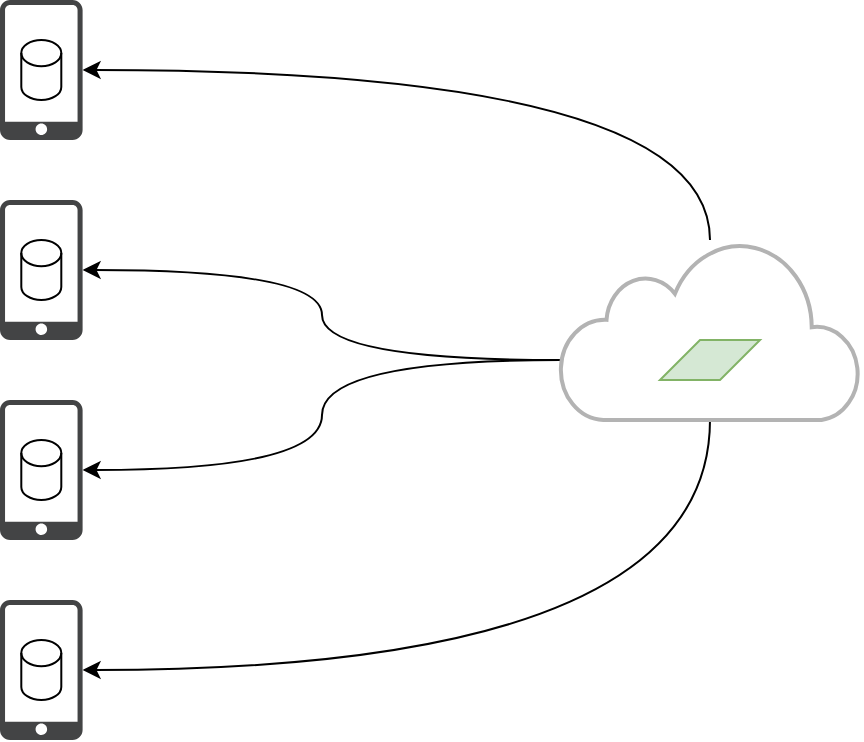 <mxfile version="24.8.3">
  <diagram name="Page-1" id="THVUXLUAPRuHUd8sM5LI">
    <mxGraphModel dx="841" dy="1131" grid="1" gridSize="10" guides="1" tooltips="1" connect="1" arrows="1" fold="1" page="1" pageScale="1" pageWidth="827" pageHeight="1169" math="0" shadow="0">
      <root>
        <mxCell id="0" />
        <mxCell id="1" parent="0" />
        <mxCell id="9wepOmyHBJnFKQ0IWQCW-67" style="edgeStyle=orthogonalEdgeStyle;shape=connector;curved=1;rounded=0;orthogonalLoop=1;jettySize=auto;html=1;strokeColor=default;align=center;verticalAlign=middle;fontFamily=Helvetica;fontSize=11;fontColor=default;labelBackgroundColor=default;endArrow=classic;shadow=0;flowAnimation=0;" edge="1" parent="1" source="9wepOmyHBJnFKQ0IWQCW-47" target="9wepOmyHBJnFKQ0IWQCW-66">
          <mxGeometry relative="1" as="geometry">
            <mxPoint x="190" y="100" as="targetPoint" />
            <Array as="points">
              <mxPoint x="435" y="55" />
            </Array>
          </mxGeometry>
        </mxCell>
        <mxCell id="9wepOmyHBJnFKQ0IWQCW-68" style="edgeStyle=orthogonalEdgeStyle;shape=connector;curved=1;rounded=0;orthogonalLoop=1;jettySize=auto;html=1;strokeColor=default;align=center;verticalAlign=middle;fontFamily=Helvetica;fontSize=11;fontColor=default;labelBackgroundColor=default;endArrow=classic;" edge="1" parent="1" source="9wepOmyHBJnFKQ0IWQCW-47" target="9wepOmyHBJnFKQ0IWQCW-51">
          <mxGeometry relative="1" as="geometry">
            <Array as="points">
              <mxPoint x="435" y="355" />
            </Array>
          </mxGeometry>
        </mxCell>
        <mxCell id="9wepOmyHBJnFKQ0IWQCW-69" style="edgeStyle=orthogonalEdgeStyle;shape=connector;curved=1;rounded=0;orthogonalLoop=1;jettySize=auto;html=1;strokeColor=default;align=center;verticalAlign=middle;fontFamily=Helvetica;fontSize=11;fontColor=default;labelBackgroundColor=default;endArrow=classic;" edge="1" parent="1" source="9wepOmyHBJnFKQ0IWQCW-47" target="9wepOmyHBJnFKQ0IWQCW-64">
          <mxGeometry relative="1" as="geometry">
            <Array as="points">
              <mxPoint x="241" y="200" />
              <mxPoint x="241" y="255" />
            </Array>
          </mxGeometry>
        </mxCell>
        <mxCell id="9wepOmyHBJnFKQ0IWQCW-70" style="edgeStyle=orthogonalEdgeStyle;shape=connector;curved=1;rounded=0;orthogonalLoop=1;jettySize=auto;html=1;strokeColor=default;align=center;verticalAlign=middle;fontFamily=Helvetica;fontSize=11;fontColor=default;labelBackgroundColor=default;endArrow=classic;" edge="1" parent="1" source="9wepOmyHBJnFKQ0IWQCW-47" target="9wepOmyHBJnFKQ0IWQCW-65">
          <mxGeometry relative="1" as="geometry">
            <Array as="points">
              <mxPoint x="241" y="200" />
              <mxPoint x="241" y="155" />
            </Array>
          </mxGeometry>
        </mxCell>
        <mxCell id="9wepOmyHBJnFKQ0IWQCW-47" value="" style="html=1;verticalLabelPosition=bottom;align=center;labelBackgroundColor=#ffffff;verticalAlign=top;strokeWidth=2;strokeColor=#B3B3B3;shadow=0;dashed=0;shape=mxgraph.ios7.icons.cloud;rounded=1;" vertex="1" parent="1">
          <mxGeometry x="360" y="140" width="150" height="90" as="geometry" />
        </mxCell>
        <mxCell id="9wepOmyHBJnFKQ0IWQCW-51" value="" style="pointerEvents=1;shadow=0;dashed=0;html=1;strokeColor=none;fillColor=#434445;aspect=fixed;labelPosition=center;verticalLabelPosition=bottom;verticalAlign=top;align=center;outlineConnect=0;shape=mxgraph.vvd.phone;rounded=1;" vertex="1" parent="1">
          <mxGeometry x="80" y="320" width="41.3" height="70" as="geometry" />
        </mxCell>
        <mxCell id="9wepOmyHBJnFKQ0IWQCW-63" value="" style="shape=parallelogram;perimeter=parallelogramPerimeter;whiteSpace=wrap;html=1;fixedSize=1;fontFamily=Helvetica;fontSize=11;labelBackgroundColor=default;fillColor=#d5e8d4;strokeColor=#82b366;" vertex="1" parent="1">
          <mxGeometry x="410" y="190" width="50" height="20" as="geometry" />
        </mxCell>
        <mxCell id="9wepOmyHBJnFKQ0IWQCW-64" value="" style="pointerEvents=1;shadow=0;dashed=0;html=1;strokeColor=none;fillColor=#434445;aspect=fixed;labelPosition=center;verticalLabelPosition=bottom;verticalAlign=top;align=center;outlineConnect=0;shape=mxgraph.vvd.phone;rounded=1;" vertex="1" parent="1">
          <mxGeometry x="80" y="220" width="41.3" height="70" as="geometry" />
        </mxCell>
        <mxCell id="9wepOmyHBJnFKQ0IWQCW-65" value="" style="pointerEvents=1;shadow=0;dashed=0;html=1;strokeColor=none;fillColor=#434445;aspect=fixed;labelPosition=center;verticalLabelPosition=bottom;verticalAlign=top;align=center;outlineConnect=0;shape=mxgraph.vvd.phone;rounded=1;" vertex="1" parent="1">
          <mxGeometry x="80" y="120" width="41.3" height="70" as="geometry" />
        </mxCell>
        <mxCell id="9wepOmyHBJnFKQ0IWQCW-66" value="" style="pointerEvents=1;shadow=0;dashed=0;html=1;strokeColor=none;fillColor=#434445;aspect=fixed;labelPosition=center;verticalLabelPosition=bottom;verticalAlign=top;align=center;outlineConnect=0;shape=mxgraph.vvd.phone;rounded=1;" vertex="1" parent="1">
          <mxGeometry x="80" y="20" width="41.3" height="70" as="geometry" />
        </mxCell>
        <mxCell id="9wepOmyHBJnFKQ0IWQCW-71" value="" style="shape=cylinder3;whiteSpace=wrap;html=1;boundedLbl=1;backgroundOutline=1;size=6.552;fontFamily=Helvetica;fontSize=11;fontColor=default;labelBackgroundColor=default;" vertex="1" parent="1">
          <mxGeometry x="90.65" y="340" width="20" height="30" as="geometry" />
        </mxCell>
        <mxCell id="9wepOmyHBJnFKQ0IWQCW-78" value="" style="shape=cylinder3;whiteSpace=wrap;html=1;boundedLbl=1;backgroundOutline=1;size=6.552;fontFamily=Helvetica;fontSize=11;fontColor=default;labelBackgroundColor=default;" vertex="1" parent="1">
          <mxGeometry x="90.65" y="240" width="20" height="30" as="geometry" />
        </mxCell>
        <mxCell id="9wepOmyHBJnFKQ0IWQCW-79" value="" style="shape=cylinder3;whiteSpace=wrap;html=1;boundedLbl=1;backgroundOutline=1;size=6.552;fontFamily=Helvetica;fontSize=11;fontColor=default;labelBackgroundColor=default;" vertex="1" parent="1">
          <mxGeometry x="90.65" y="140" width="20" height="30" as="geometry" />
        </mxCell>
        <mxCell id="9wepOmyHBJnFKQ0IWQCW-80" value="" style="shape=cylinder3;whiteSpace=wrap;html=1;boundedLbl=1;backgroundOutline=1;size=6.552;fontFamily=Helvetica;fontSize=11;fontColor=default;labelBackgroundColor=default;" vertex="1" parent="1">
          <mxGeometry x="90.65" y="40" width="20" height="30" as="geometry" />
        </mxCell>
      </root>
    </mxGraphModel>
  </diagram>
</mxfile>
